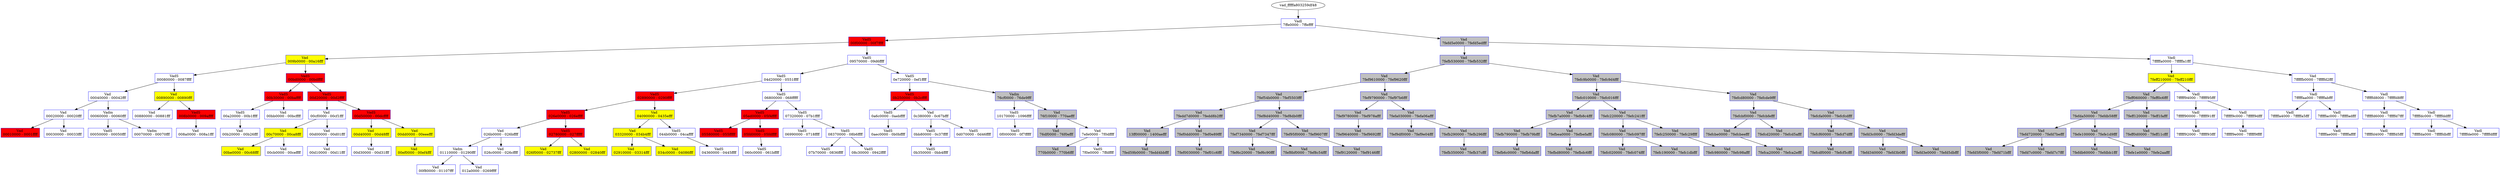 /* Pid:   3604 */
digraph processtree {
graph [rankdir = "TB"];
vad_fffffa803259df48 -> vad_fffffa8032674930
vad_fffffa8032674930 [label = "{ Vadl\n7ffe0000 - 7ffeffff }"shape = "record" color = "blue" style = "filled" fillcolor = "white"];
vad_fffffa8032674930 -> vad_fffffa80326172f0
vad_fffffa80326172f0 [label = "{ VadS\n00f00000 - 00f7ffff }"shape = "record" color = "blue" style = "filled" fillcolor = "red"];
vad_fffffa80326172f0 -> vad_fffffa80325b85d0
vad_fffffa80325b85d0 [label = "{ Vad \n009b0000 - 00a16fff }"shape = "record" color = "blue" style = "filled" fillcolor = "yellow"];
vad_fffffa80325b85d0 -> vad_fffffa80325bb0a0
vad_fffffa80325bb0a0 [label = "{ VadS\n00080000 - 0087ffff }"shape = "record" color = "blue" style = "filled" fillcolor = "white"];
vad_fffffa80325bb0a0 -> vad_fffffa80324ab650
vad_fffffa80324ab650 [label = "{ Vad \n00040000 - 00042fff }"shape = "record" color = "blue" style = "filled" fillcolor = "white"];
vad_fffffa80324ab650 -> vad_fffffa80326171d0
vad_fffffa80326171d0 [label = "{ Vad \n00020000 - 00020fff }"shape = "record" color = "blue" style = "filled" fillcolor = "white"];
vad_fffffa80326171d0 -> vad_fffffa80325b86f0
vad_fffffa80325b86f0 [label = "{ Vad \n00010000 - 0001ffff }"shape = "record" color = "blue" style = "filled" fillcolor = "red"];
vad_fffffa80326171d0 -> vad_fffffa80324ab6e0
vad_fffffa80324ab6e0 [label = "{ Vad \n00030000 - 00033fff }"shape = "record" color = "blue" style = "filled" fillcolor = "white"];
vad_fffffa80324ab650 -> vad_fffffa80324a5010
vad_fffffa80324a5010 [label = "{ Vadm\n00060000 - 00060fff }"shape = "record" color = "blue" style = "filled" fillcolor = "white"];
vad_fffffa80324a5010 -> vad_fffffa8031589d50
vad_fffffa8031589d50 [label = "{ VadS\n00050000 - 00050fff }"shape = "record" color = "blue" style = "filled" fillcolor = "white"];
vad_fffffa80324a5010 -> vad_fffffa8032606330
vad_fffffa8032606330 [label = "{ Vadm\n00070000 - 00070fff }"shape = "record" color = "blue" style = "filled" fillcolor = "white"];
vad_fffffa80325bb0a0 -> vad_fffffa80326db340
vad_fffffa80326db340 [label = "{ Vad \n00890000 - 00890fff }"shape = "record" color = "blue" style = "filled" fillcolor = "yellow"];
vad_fffffa80326db340 -> vad_fffffa80326d3010
vad_fffffa80326d3010 [label = "{ Vad \n00880000 - 00881fff }"shape = "record" color = "blue" style = "filled" fillcolor = "white"];
vad_fffffa80326db340 -> vad_fffffa803158cdf0
vad_fffffa803158cdf0 [label = "{ VadS\n008b0000 - 009affff }"shape = "record" color = "blue" style = "filled" fillcolor = "red"];
vad_fffffa803158cdf0 -> vad_fffffa80327554b0
vad_fffffa80327554b0 [label = "{ Vad \n008a0000 - 008a1fff }"shape = "record" color = "blue" style = "filled" fillcolor = "white"];
vad_fffffa80325b85d0 -> vad_fffffa80326477b0
vad_fffffa80326477b0 [label = "{ VadS\n00bd0000 - 00bdffff }"shape = "record" color = "blue" style = "filled" fillcolor = "red"];
vad_fffffa80326477b0 -> vad_fffffa803162cad0
vad_fffffa803162cad0 [label = "{ VadS\n00b30000 - 00baffff }"shape = "record" color = "blue" style = "filled" fillcolor = "red"];
vad_fffffa803162cad0 -> vad_fffffa803158c890
vad_fffffa803158c890 [label = "{ VadS\n00a20000 - 00b1ffff }"shape = "record" color = "blue" style = "filled" fillcolor = "white"];
vad_fffffa803158c890 -> vad_fffffa8032874e60
vad_fffffa8032874e60 [label = "{ Vad \n00b20000 - 00b26fff }"shape = "record" color = "blue" style = "filled" fillcolor = "white"];
vad_fffffa803162cad0 -> vad_fffffa80325bd6c0
vad_fffffa80325bd6c0 [label = "{ Vad \n00bb0000 - 00bcffff }"shape = "record" color = "blue" style = "filled" fillcolor = "white"];
vad_fffffa80326477b0 -> vad_fffffa80322f2320
vad_fffffa80322f2320 [label = "{ VadS\n00d20000 - 00d2ffff }"shape = "record" color = "blue" style = "filled" fillcolor = "red"];
vad_fffffa80322f2320 -> vad_fffffa80326af9e0
vad_fffffa80326af9e0 [label = "{ Vad \n00cf0000 - 00cf1fff }"shape = "record" color = "blue" style = "filled" fillcolor = "white"];
vad_fffffa80326af9e0 -> vad_fffffa80324a7240
vad_fffffa80324a7240 [label = "{ Vad \n00c70000 - 00ca8fff }"shape = "record" color = "blue" style = "filled" fillcolor = "yellow"];
vad_fffffa80324a7240 -> vad_fffffa80326ebb10
vad_fffffa80326ebb10 [label = "{ Vad \n00be0000 - 00c68fff }"shape = "record" color = "blue" style = "filled" fillcolor = "yellow"];
vad_fffffa80324a7240 -> vad_fffffa80324b2440
vad_fffffa80324b2440 [label = "{ Vad \n00cb0000 - 00ceffff }"shape = "record" color = "blue" style = "filled" fillcolor = "white"];
vad_fffffa80326af9e0 -> vad_fffffa8032973010
vad_fffffa8032973010 [label = "{ Vad \n00d00000 - 00d01fff }"shape = "record" color = "blue" style = "filled" fillcolor = "white"];
vad_fffffa8032973010 -> vad_fffffa80329742f0
vad_fffffa80329742f0 [label = "{ Vad \n00d10000 - 00d11fff }"shape = "record" color = "blue" style = "filled" fillcolor = "white"];
vad_fffffa80322f2320 -> vad_fffffa803158a8d0
vad_fffffa803158a8d0 [label = "{ VadS\n00d50000 - 00dcffff }"shape = "record" color = "blue" style = "filled" fillcolor = "red"];
vad_fffffa803158a8d0 -> vad_fffffa803274df80
vad_fffffa803274df80 [label = "{ Vad \n00d40000 - 00d48fff }"shape = "record" color = "blue" style = "filled" fillcolor = "yellow"];
vad_fffffa803274df80 -> vad_fffffa8032750dd0
vad_fffffa8032750dd0 [label = "{ Vad \n00d30000 - 00d31fff }"shape = "record" color = "blue" style = "filled" fillcolor = "white"];
vad_fffffa803158a8d0 -> vad_fffffa80324a7550
vad_fffffa80324a7550 [label = "{ Vad \n00dd0000 - 00eeefff }"shape = "record" color = "blue" style = "filled" fillcolor = "yellow"];
vad_fffffa80324a7550 -> vad_fffffa80327262f0
vad_fffffa80327262f0 [label = "{ Vad \n00ef0000 - 00ef4fff }"shape = "record" color = "blue" style = "filled" fillcolor = "yellow"];
vad_fffffa80326172f0 -> vad_fffffa80326c1530
vad_fffffa80326c1530 [label = "{ VadS\n09570000 - 09d6ffff }"shape = "record" color = "blue" style = "filled" fillcolor = "white"];
vad_fffffa80326c1530 -> vad_fffffa803159b750
vad_fffffa803159b750 [label = "{ VadS\n04d20000 - 0551ffff }"shape = "record" color = "blue" style = "filled" fillcolor = "white"];
vad_fffffa803159b750 -> vad_fffffa80326d30b0
vad_fffffa80326d30b0 [label = "{ VadS\n02890000 - 0290ffff }"shape = "record" color = "blue" style = "filled" fillcolor = "red"];
vad_fffffa80326d30b0 -> vad_fffffa80325557c0
vad_fffffa80325557c0 [label = "{ VadS\n026e0000 - 026effff }"shape = "record" color = "blue" style = "filled" fillcolor = "red"];
vad_fffffa80325557c0 -> vad_fffffa80338bef80
vad_fffffa80338bef80 [label = "{ Vad \n026b0000 - 026bffff }"shape = "record" color = "blue" style = "filled" fillcolor = "white"];
vad_fffffa80338bef80 -> vad_fffffa80323a6cd0
vad_fffffa80323a6cd0 [label = "{ Vadm\n01110000 - 01290fff }"shape = "record" color = "blue" style = "filled" fillcolor = "white"];
vad_fffffa80323a6cd0 -> vad_fffffa8032606660
vad_fffffa8032606660 [label = "{ Vad \n00f80000 - 01107fff }"shape = "record" color = "blue" style = "filled" fillcolor = "white"];
vad_fffffa80323a6cd0 -> vad_fffffa80326063d0
vad_fffffa80326063d0 [label = "{ Vad \n012a0000 - 0269ffff }"shape = "record" color = "blue" style = "filled" fillcolor = "white"];
vad_fffffa80338bef80 -> vad_fffffa8032536da0
vad_fffffa8032536da0 [label = "{ Vad \n026c0000 - 026cffff }"shape = "record" color = "blue" style = "filled" fillcolor = "white"];
vad_fffffa80325557c0 -> vad_fffffa803159bdb0
vad_fffffa803159bdb0 [label = "{ VadS\n02780000 - 027fffff }"shape = "record" color = "blue" style = "filled" fillcolor = "red"];
vad_fffffa803159bdb0 -> vad_fffffa80326f9830
vad_fffffa80326f9830 [label = "{ Vad \n026f0000 - 02737fff }"shape = "record" color = "blue" style = "filled" fillcolor = "yellow"];
vad_fffffa803159bdb0 -> vad_fffffa80325d5a40
vad_fffffa80325d5a40 [label = "{ Vad \n02800000 - 02840fff }"shape = "record" color = "blue" style = "filled" fillcolor = "yellow"];
vad_fffffa80326d30b0 -> vad_fffffa803265c880
vad_fffffa803265c880 [label = "{ Vad \n04090000 - 0435efff }"shape = "record" color = "blue" style = "filled" fillcolor = "yellow"];
vad_fffffa803265c880 -> vad_fffffa80326eb130
vad_fffffa80326eb130 [label = "{ Vad \n03320000 - 034b4fff }"shape = "record" color = "blue" style = "filled" fillcolor = "yellow"];
vad_fffffa80326eb130 -> vad_fffffa80326eba80
vad_fffffa80326eba80 [label = "{ Vad \n02910000 - 03314fff }"shape = "record" color = "blue" style = "filled" fillcolor = "yellow"];
vad_fffffa80326eb130 -> vad_fffffa803265c910
vad_fffffa803265c910 [label = "{ Vad \n034c0000 - 04086fff }"shape = "record" color = "blue" style = "filled" fillcolor = "yellow"];
vad_fffffa803265c880 -> vad_fffffa80326e9170
vad_fffffa80326e9170 [label = "{ VadS\n044b0000 - 04caffff }"shape = "record" color = "blue" style = "filled" fillcolor = "white"];
vad_fffffa80326e9170 -> vad_fffffa80315cef60
vad_fffffa80315cef60 [label = "{ VadS\n04360000 - 0445ffff }"shape = "record" color = "blue" style = "filled" fillcolor = "white"];
vad_fffffa803159b750 -> vad_fffffa80317ca730
vad_fffffa80317ca730 [label = "{ VadS\n06800000 - 068fffff }"shape = "record" color = "blue" style = "filled" fillcolor = "white"];
vad_fffffa80317ca730 -> vad_fffffa803387fe60
vad_fffffa803387fe60 [label = "{ VadS\n05ed0000 - 05f4ffff }"shape = "record" color = "blue" style = "filled" fillcolor = "red"];
vad_fffffa803387fe60 -> vad_fffffa8032471730
vad_fffffa8032471730 [label = "{ VadS\n05580000 - 055fffff }"shape = "record" color = "blue" style = "filled" fillcolor = "red"];
vad_fffffa803387fe60 -> vad_fffffa80314e3370
vad_fffffa80314e3370 [label = "{ VadS\n05fd0000 - 05fdffff }"shape = "record" color = "blue" style = "filled" fillcolor = "red"];
vad_fffffa80314e3370 -> vad_fffffa803183bb30
vad_fffffa803183bb30 [label = "{ VadS\n060c0000 - 061bffff }"shape = "record" color = "blue" style = "filled" fillcolor = "white"];
vad_fffffa80317ca730 -> vad_fffffa803152a9c0
vad_fffffa803152a9c0 [label = "{ VadS\n07320000 - 07b1ffff }"shape = "record" color = "blue" style = "filled" fillcolor = "white"];
vad_fffffa803152a9c0 -> vad_fffffa8032d95360
vad_fffffa8032d95360 [label = "{ VadS\n06990000 - 0718ffff }"shape = "record" color = "blue" style = "filled" fillcolor = "white"];
vad_fffffa803152a9c0 -> vad_fffffa8031743a50
vad_fffffa8031743a50 [label = "{ VadS\n08370000 - 08b6ffff }"shape = "record" color = "blue" style = "filled" fillcolor = "white"];
vad_fffffa8031743a50 -> vad_fffffa80317ead20
vad_fffffa80317ead20 [label = "{ VadS\n07b70000 - 0836ffff }"shape = "record" color = "blue" style = "filled" fillcolor = "white"];
vad_fffffa8031743a50 -> vad_fffffa8031fefad0
vad_fffffa8031fefad0 [label = "{ VadS\n08c30000 - 0942ffff }"shape = "record" color = "blue" style = "filled" fillcolor = "white"];
vad_fffffa80326c1530 -> vad_fffffa8032c6a9d0
vad_fffffa8032c6a9d0 [label = "{ VadS\n0e720000 - 0ef1ffff }"shape = "record" color = "blue" style = "filled" fillcolor = "white"];
vad_fffffa8032c6a9d0 -> vad_fffffa80324b2610
vad_fffffa80324b2610 [label = "{ VadS\n0b250000 - 0b2cffff }"shape = "record" color = "blue" style = "filled" fillcolor = "red"];
vad_fffffa80324b2610 -> vad_fffffa80322f0ce0
vad_fffffa80322f0ce0 [label = "{ VadS\n0a6c0000 - 0aebffff }"shape = "record" color = "blue" style = "filled" fillcolor = "white"];
vad_fffffa80322f0ce0 -> vad_fffffa80317ac160
vad_fffffa80317ac160 [label = "{ VadS\n0aec0000 - 0b0bffff }"shape = "record" color = "blue" style = "filled" fillcolor = "white"];
vad_fffffa80324b2610 -> vad_fffffa80326af870
vad_fffffa80326af870 [label = "{ Vad \n0c380000 - 0c67bfff }"shape = "record" color = "blue" style = "filled" fillcolor = "white"];
vad_fffffa80326af870 -> vad_fffffa80317a3bc0
vad_fffffa80317a3bc0 [label = "{ VadS\n0bb80000 - 0c37ffff }"shape = "record" color = "blue" style = "filled" fillcolor = "white"];
vad_fffffa80317a3bc0 -> vad_fffffa80312fbe50
vad_fffffa80312fbe50 [label = "{ VadS\n0b350000 - 0bb4ffff }"shape = "record" color = "blue" style = "filled" fillcolor = "white"];
vad_fffffa80326af870 -> vad_fffffa80325f38a0
vad_fffffa80325f38a0 [label = "{ VadS\n0d070000 - 0d46ffff }"shape = "record" color = "blue" style = "filled" fillcolor = "white"];
vad_fffffa8032c6a9d0 -> vad_fffffa80324a5b70
vad_fffffa80324a5b70 [label = "{ Vadm\n76cf0000 - 76de9fff }"shape = "record" color = "blue" style = "filled" fillcolor = "gray"];
vad_fffffa80324a5b70 -> vad_fffffa803258b950
vad_fffffa803258b950 [label = "{ VadS\n10170000 - 1096ffff }"shape = "record" color = "blue" style = "filled" fillcolor = "white"];
vad_fffffa803258b950 -> vad_fffffa80315beb80
vad_fffffa80315beb80 [label = "{ VadS\n0f000000 - 0f7fffff }"shape = "record" color = "blue" style = "filled" fillcolor = "white"];
vad_fffffa80324a5b70 -> vad_fffffa803259da20
vad_fffffa803259da20 [label = "{ Vad \n76f10000 - 770aefff }"shape = "record" color = "blue" style = "filled" fillcolor = "gray"];
vad_fffffa803259da20 -> vad_fffffa8032616750
vad_fffffa8032616750 [label = "{ Vad \n76df0000 - 76f0efff }"shape = "record" color = "blue" style = "filled" fillcolor = "gray"];
vad_fffffa803259da20 -> vad_fffffa80325b03c0
vad_fffffa80325b03c0 [label = "{ Vad \n7efe0000 - 7f0dffff }"shape = "record" color = "blue" style = "filled" fillcolor = "white"];
vad_fffffa80325b03c0 -> vad_fffffa80326d79e0
vad_fffffa80326d79e0 [label = "{ Vad \n770b0000 - 770b6fff }"shape = "record" color = "blue" style = "filled" fillcolor = "gray"];
vad_fffffa80325b03c0 -> vad_fffffa8033234730
vad_fffffa8033234730 [label = "{ VadS\n7f0e0000 - 7ffdffff }"shape = "record" color = "blue" style = "filled" fillcolor = "white"];
vad_fffffa8032674930 -> vad_fffffa80325b0c60
vad_fffffa80325b0c60 [label = "{ Vad \n7fefd5e0000 - 7fefd5edfff }"shape = "record" color = "blue" style = "filled" fillcolor = "gray"];
vad_fffffa80325b0c60 -> vad_fffffa8032617140
vad_fffffa8032617140 [label = "{ Vad \n7fefb530000 - 7fefb532fff }"shape = "record" color = "blue" style = "filled" fillcolor = "gray"];
vad_fffffa8032617140 -> vad_fffffa8032394520
vad_fffffa8032394520 [label = "{ Vad \n7fef9610000 - 7fef9620fff }"shape = "record" color = "blue" style = "filled" fillcolor = "gray"];
vad_fffffa8032394520 -> vad_fffffa80326d77d0
vad_fffffa80326d77d0 [label = "{ Vad \n7fef54b0000 - 7fef5503fff }"shape = "record" color = "blue" style = "filled" fillcolor = "gray"];
vad_fffffa80326d77d0 -> vad_fffffa8032617010
vad_fffffa8032617010 [label = "{ Vad \n7fedd7d0000 - 7fedd8b2fff }"shape = "record" color = "blue" style = "filled" fillcolor = "gray"];
vad_fffffa8032617010 -> vad_fffffa80326748a0
vad_fffffa80326748a0 [label = "{ Vad \n13ff00000 - 1400aefff }"shape = "record" color = "blue" style = "filled" fillcolor = "gray"];
vad_fffffa80326748a0 -> vad_fffffa80326d1950
vad_fffffa80326d1950 [label = "{ Vad \n7fed59b0000 - 7fedd4bbfff }"shape = "record" color = "blue" style = "filled" fillcolor = "gray"];
vad_fffffa8032617010 -> vad_fffffa80326d7a70
vad_fffffa80326d7a70 [label = "{ Vad \n7fef0dd0000 - 7fef0e89fff }"shape = "record" color = "blue" style = "filled" fillcolor = "gray"];
vad_fffffa80326d7a70 -> vad_fffffa80326d75c0
vad_fffffa80326d75c0 [label = "{ Vad \n7fef0030000 - 7fef01c6fff }"shape = "record" color = "blue" style = "filled" fillcolor = "gray"];
vad_fffffa80326d77d0 -> vad_fffffa80326db010
vad_fffffa80326db010 [label = "{ Vad \n7fef8d40000 - 7fef8db0fff }"shape = "record" color = "blue" style = "filled" fillcolor = "gray"];
vad_fffffa80326db010 -> vad_fffffa8031839150
vad_fffffa8031839150 [label = "{ Vad \n7fef7340000 - 7fef7347fff }"shape = "record" color = "blue" style = "filled" fillcolor = "gray"];
vad_fffffa8031839150 -> vad_fffffa80326d7530
vad_fffffa80326d7530 [label = "{ Vad \n7fef6c20000 - 7fef6c90fff }"shape = "record" color = "blue" style = "filled" fillcolor = "gray"];
vad_fffffa8031839150 -> vad_fffffa80326dbea0
vad_fffffa80326dbea0 [label = "{ Vad \n7fef8bf0000 - 7fef8c54fff }"shape = "record" color = "blue" style = "filled" fillcolor = "gray"];
vad_fffffa80326db010 -> vad_fffffa80326dbb70
vad_fffffa80326dbb70 [label = "{ Vad \n7fef95f0000 - 7fef9607fff }"shape = "record" color = "blue" style = "filled" fillcolor = "gray"];
vad_fffffa80326dbb70 -> vad_fffffa80325c4e10
vad_fffffa80325c4e10 [label = "{ Vad \n7fef9120000 - 7fef9146fff }"shape = "record" color = "blue" style = "filled" fillcolor = "gray"];
vad_fffffa8032394520 -> vad_fffffa80326d6890
vad_fffffa80326d6890 [label = "{ Vad \n7fef9790000 - 7fef97b6fff }"shape = "record" color = "blue" style = "filled" fillcolor = "gray"];
vad_fffffa80326d6890 -> vad_fffffa80326d65a0
vad_fffffa80326d65a0 [label = "{ Vad \n7fef9780000 - 7fef978afff }"shape = "record" color = "blue" style = "filled" fillcolor = "gray"];
vad_fffffa80326d65a0 -> vad_fffffa8032756470
vad_fffffa8032756470 [label = "{ Vad \n7fef9640000 - 7fef9692fff }"shape = "record" color = "blue" style = "filled" fillcolor = "gray"];
vad_fffffa80326d6890 -> vad_fffffa80326d62d0
vad_fffffa80326d62d0 [label = "{ Vad \n7fefa030000 - 7fefa06afff }"shape = "record" color = "blue" style = "filled" fillcolor = "gray"];
vad_fffffa80326d62d0 -> vad_fffffa80324b23b0
vad_fffffa80324b23b0 [label = "{ Vad \n7fef9df0000 - 7fef9e04fff }"shape = "record" color = "blue" style = "filled" fillcolor = "gray"];
vad_fffffa80326d62d0 -> vad_fffffa80327cb1a0
vad_fffffa80327cb1a0 [label = "{ Vad \n7fefb290000 - 7fefb296fff }"shape = "record" color = "blue" style = "filled" fillcolor = "gray"];
vad_fffffa80327cb1a0 -> vad_fffffa803258dc30
vad_fffffa803258dc30 [label = "{ Vad \n7fefb350000 - 7fefb37cfff }"shape = "record" color = "blue" style = "filled" fillcolor = "gray"];
vad_fffffa8032617140 -> vad_fffffa80326d7f80
vad_fffffa80326d7f80 [label = "{ Vad \n7fefc9b0000 - 7fefc9d4fff }"shape = "record" color = "blue" style = "filled" fillcolor = "gray"];
vad_fffffa80326d7f80 -> vad_fffffa8031eb9d50
vad_fffffa8031eb9d50 [label = "{ Vad \n7fefc010000 - 7fefc016fff }"shape = "record" color = "blue" style = "filled" fillcolor = "gray"];
vad_fffffa8031eb9d50 -> vad_fffffa80326d7280
vad_fffffa80326d7280 [label = "{ Vad \n7fefb7a0000 - 7fefb8c4fff }"shape = "record" color = "blue" style = "filled" fillcolor = "gray"];
vad_fffffa80326d7280 -> vad_fffffa80320082a0
vad_fffffa80320082a0 [label = "{ Vad \n7fefb790000 - 7fefb79bfff }"shape = "record" color = "blue" style = "filled" fillcolor = "gray"];
vad_fffffa80320082a0 -> vad_fffffa8032874f80
vad_fffffa8032874f80 [label = "{ Vad \n7fefb6c0000 - 7fefb6dafff }"shape = "record" color = "blue" style = "filled" fillcolor = "gray"];
vad_fffffa80326d7280 -> vad_fffffa803267a940
vad_fffffa803267a940 [label = "{ Vad \n7fefbea0000 - 7fefbefafff }"shape = "record" color = "blue" style = "filled" fillcolor = "gray"];
vad_fffffa803267a940 -> vad_fffffa8032737e10
vad_fffffa8032737e10 [label = "{ Vad \n7fefbd80000 - 7fefbdc6fff }"shape = "record" color = "blue" style = "filled" fillcolor = "gray"];
vad_fffffa8031eb9d50 -> vad_fffffa80327f1670
vad_fffffa80327f1670 [label = "{ Vad \n7fefc220000 - 7fefc241fff }"shape = "record" color = "blue" style = "filled" fillcolor = "gray"];
vad_fffffa80327f1670 -> vad_fffffa8032874170
vad_fffffa8032874170 [label = "{ Vad \n7fefc080000 - 7fefc097fff }"shape = "record" color = "blue" style = "filled" fillcolor = "gray"];
vad_fffffa8032874170 -> vad_fffffa8031f15900
vad_fffffa8031f15900 [label = "{ Vad \n7fefc020000 - 7fefc074fff }"shape = "record" color = "blue" style = "filled" fillcolor = "gray"];
vad_fffffa8032874170 -> vad_fffffa80327f12a0
vad_fffffa80327f12a0 [label = "{ Vad \n7fefc190000 - 7fefc1dbfff }"shape = "record" color = "blue" style = "filled" fillcolor = "gray"];
vad_fffffa80327f1670 -> vad_fffffa80327f1700
vad_fffffa80327f1700 [label = "{ Vad \n7fefc250000 - 7fefc29ffff }"shape = "record" color = "blue" style = "filled" fillcolor = "gray"];
vad_fffffa80327f1700 -> vad_fffffa80326d7010
vad_fffffa80326d7010 [label = "{ Vad \n7fefc980000 - 7fefc98afff }"shape = "record" color = "blue" style = "filled" fillcolor = "gray"];
vad_fffffa80326d7f80 -> vad_fffffa80324abac0
vad_fffffa80324abac0 [label = "{ Vad \n7fefcd80000 - 7fefcde9fff }"shape = "record" color = "blue" style = "filled" fillcolor = "gray"];
vad_fffffa80324abac0 -> vad_fffffa80326d7dd0
vad_fffffa80326d7dd0 [label = "{ Vad \n7fefcbf0000 - 7fefcbfefff }"shape = "record" color = "blue" style = "filled" fillcolor = "gray"];
vad_fffffa80326d7dd0 -> vad_fffffa80326d7b90
vad_fffffa80326d7b90 [label = "{ Vad \n7fefcbe0000 - 7fefcbeefff }"shape = "record" color = "blue" style = "filled" fillcolor = "gray"];
vad_fffffa80326d7b90 -> vad_fffffa80325c29b0
vad_fffffa80325c29b0 [label = "{ Vad \n7fefca20000 - 7fefca2efff }"shape = "record" color = "blue" style = "filled" fillcolor = "gray"];
vad_fffffa80326d7dd0 -> vad_fffffa80326d7cb0
vad_fffffa80326d7cb0 [label = "{ Vad \n7fefcd20000 - 7fefcd5afff }"shape = "record" color = "blue" style = "filled" fillcolor = "gray"];
vad_fffffa80324abac0 -> vad_fffffa80326065d0
vad_fffffa80326065d0 [label = "{ Vad \n7fefcfa0000 - 7fefcfcdfff }"shape = "record" color = "blue" style = "filled" fillcolor = "gray"];
vad_fffffa80326065d0 -> vad_fffffa80326d7e60
vad_fffffa80326d7e60 [label = "{ Vad \n7fefcf60000 - 7fefcf7dfff }"shape = "record" color = "blue" style = "filled" fillcolor = "gray"];
vad_fffffa80326d7e60 -> vad_fffffa80326d7c20
vad_fffffa80326d7c20 [label = "{ Vad \n7fefcdf0000 - 7fefcf5cfff }"shape = "record" color = "blue" style = "filled" fillcolor = "gray"];
vad_fffffa80326065d0 -> vad_fffffa80322f0ef0
vad_fffffa80322f0ef0 [label = "{ Vad \n7fefd3c0000 - 7fefd3defff }"shape = "record" color = "blue" style = "filled" fillcolor = "gray"];
vad_fffffa80322f0ef0 -> vad_fffffa80325c4c70
vad_fffffa80325c4c70 [label = "{ Vad \n7fefd340000 - 7fefd3b0fff }"shape = "record" color = "blue" style = "filled" fillcolor = "gray"];
vad_fffffa80322f0ef0 -> vad_fffffa80326d6480
vad_fffffa80326d6480 [label = "{ Vad \n7fefd3e0000 - 7fefd5dbfff }"shape = "record" color = "blue" style = "filled" fillcolor = "gray"];
vad_fffffa80325b0c60 -> vad_fffffa80324a5350
vad_fffffa80324a5350 [label = "{ Vadl\n7fffffa0000 - 7fffffa1fff }"shape = "record" color = "blue" style = "filled" fillcolor = "white"];
vad_fffffa80324a5350 -> vad_fffffa803259d750
vad_fffffa803259d750 [label = "{ Vad \n7feff210000 - 7feff210fff }"shape = "record" color = "blue" style = "filled" fillcolor = "yellow"];
vad_fffffa803259d750 -> vad_fffffa8031ef23c0
vad_fffffa8031ef23c0 [label = "{ Vad \n7feff060000 - 7feff0c6fff }"shape = "record" color = "blue" style = "filled" fillcolor = "gray"];
vad_fffffa8031ef23c0 -> vad_fffffa8032606540
vad_fffffa8032606540 [label = "{ Vad \n7fefda50000 - 7fefdb58fff }"shape = "record" color = "blue" style = "filled" fillcolor = "gray"];
vad_fffffa8032606540 -> vad_fffffa8033883d70
vad_fffffa8033883d70 [label = "{ Vad \n7fefd720000 - 7fefd7befff }"shape = "record" color = "blue" style = "filled" fillcolor = "gray"];
vad_fffffa8033883d70 -> vad_fffffa80322f0f80
vad_fffffa80322f0f80 [label = "{ Vad \n7fefd5f0000 - 7fefd71bfff }"shape = "record" color = "blue" style = "filled" fillcolor = "gray"];
vad_fffffa8033883d70 -> vad_fffffa80326d69b0
vad_fffffa80326d69b0 [label = "{ Vad \n7fefd7c0000 - 7fefd7c7fff }"shape = "record" color = "blue" style = "filled" fillcolor = "gray"];
vad_fffffa8032606540 -> vad_fffffa80326d6510
vad_fffffa80326d6510 [label = "{ Vad \n7fefe100000 - 7fefe1d9fff }"shape = "record" color = "blue" style = "filled" fillcolor = "gray"];
vad_fffffa80326d6510 -> vad_fffffa80325c4d80
vad_fffffa80325c4d80 [label = "{ Vad \n7fefdb60000 - 7fefdbb1fff }"shape = "record" color = "blue" style = "filled" fillcolor = "gray"];
vad_fffffa80326d6510 -> vad_fffffa80326066f0
vad_fffffa80326066f0 [label = "{ Vad \n7fefe1e0000 - 7fefe2aafff }"shape = "record" color = "blue" style = "filled" fillcolor = "gray"];
vad_fffffa8031ef23c0 -> vad_fffffa80322f0c50
vad_fffffa80322f0c50 [label = "{ Vad \n7feff120000 - 7feff1fafff }"shape = "record" color = "blue" style = "filled" fillcolor = "gray"];
vad_fffffa80322f0c50 -> vad_fffffa80326d6ad0
vad_fffffa80326d6ad0 [label = "{ Vad \n7feff0d0000 - 7feff11cfff }"shape = "record" color = "blue" style = "filled" fillcolor = "gray"];
vad_fffffa803259d750 -> vad_fffffa80332221e0
vad_fffffa80332221e0 [label = "{ Vadl\n7fffff94000 - 7fffff95fff }"shape = "record" color = "blue" style = "filled" fillcolor = "white"];
vad_fffffa80332221e0 -> vad_fffffa80324a48e0
vad_fffffa80324a48e0 [label = "{ Vadl\n7fffff90000 - 7fffff91fff }"shape = "record" color = "blue" style = "filled" fillcolor = "white"];
vad_fffffa80324a48e0 -> vad_fffffa80331771f0
vad_fffffa80331771f0 [label = "{ Vadl\n7fffff92000 - 7fffff93fff }"shape = "record" color = "blue" style = "filled" fillcolor = "white"];
vad_fffffa80332221e0 -> vad_fffffa8032708d60
vad_fffffa8032708d60 [label = "{ Vadl\n7fffff9c000 - 7fffff9dfff }"shape = "record" color = "blue" style = "filled" fillcolor = "white"];
vad_fffffa8032708d60 -> vad_fffffa80326f9200
vad_fffffa80326f9200 [label = "{ Vadl\n7fffff9e000 - 7fffff9ffff }"shape = "record" color = "blue" style = "filled" fillcolor = "white"];
vad_fffffa80324a5350 -> vad_fffffa803259d990
vad_fffffa803259d990 [label = "{ Vad \n7fffffb0000 - 7fffffd2fff }"shape = "record" color = "blue" style = "filled" fillcolor = "white"];
vad_fffffa803259d990 -> vad_fffffa80326be0f0
vad_fffffa80326be0f0 [label = "{ Vadl\n7fffffaa000 - 7fffffabfff }"shape = "record" color = "blue" style = "filled" fillcolor = "white"];
vad_fffffa80326be0f0 -> vad_fffffa803238ba60
vad_fffffa803238ba60 [label = "{ Vadl\n7fffffa4000 - 7fffffa5fff }"shape = "record" color = "blue" style = "filled" fillcolor = "white"];
vad_fffffa80326be0f0 -> vad_fffffa80326bf550
vad_fffffa80326bf550 [label = "{ Vadl\n7fffffac000 - 7fffffadfff }"shape = "record" color = "blue" style = "filled" fillcolor = "white"];
vad_fffffa80326bf550 -> vad_fffffa80326be290
vad_fffffa80326be290 [label = "{ Vadl\n7fffffae000 - 7fffffaffff }"shape = "record" color = "blue" style = "filled" fillcolor = "white"];
vad_fffffa803259d990 -> vad_fffffa803259d8f0
vad_fffffa803259d8f0 [label = "{ Vadl\n7fffffd8000 - 7fffffd8fff }"shape = "record" color = "blue" style = "filled" fillcolor = "white"];
vad_fffffa803259d8f0 -> vad_fffffa80337b16b0
vad_fffffa80337b16b0 [label = "{ Vadl\n7fffffd6000 - 7fffffd7fff }"shape = "record" color = "blue" style = "filled" fillcolor = "white"];
vad_fffffa80337b16b0 -> vad_fffffa80327e2c10
vad_fffffa80327e2c10 [label = "{ Vadl\n7fffffd4000 - 7fffffd5fff }"shape = "record" color = "blue" style = "filled" fillcolor = "white"];
vad_fffffa803259d8f0 -> vad_fffffa80325bd750
vad_fffffa80325bd750 [label = "{ Vadl\n7fffffdc000 - 7fffffddfff }"shape = "record" color = "blue" style = "filled" fillcolor = "white"];
vad_fffffa80325bd750 -> vad_fffffa8032008aa0
vad_fffffa8032008aa0 [label = "{ Vadl\n7fffffda000 - 7fffffdbfff }"shape = "record" color = "blue" style = "filled" fillcolor = "white"];
vad_fffffa80325bd750 -> vad_fffffa803259d6b0
vad_fffffa803259d6b0 [label = "{ Vadl\n7fffffde000 - 7fffffdffff }"shape = "record" color = "blue" style = "filled" fillcolor = "white"];
}
